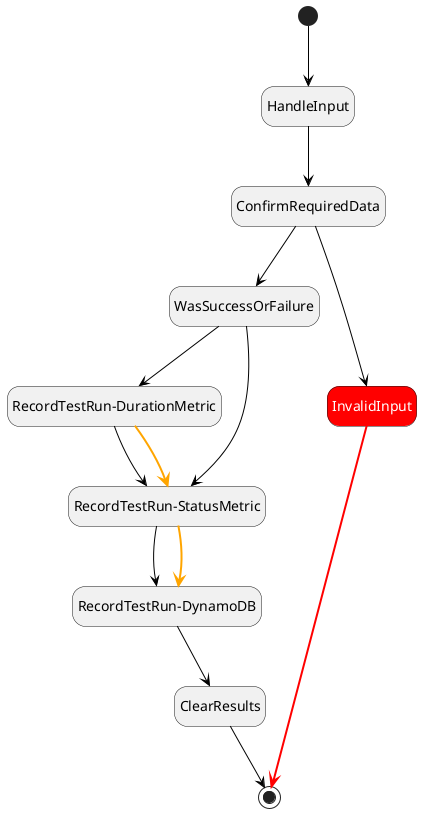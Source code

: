 
@startuml
hide empty description
skinparam LineBackgroundColor #black
skinparam ArrowColor #black
skinparam state {
    BackgroundColor<<aslFail>> #red
    FontColor<<aslFail>> #white

    BackgroundColor<<aslSucceed>> #green
    FontColor<<aslSucceed>> #white
}
state "HandleInput" as state1<<aslTask>>
state "ConfirmRequiredData" as state2<<aslChoice>>
state "WasSuccessOrFailure" as state3<<aslChoice>>
state "RecordTestRun-DurationMetric" as state4<<aslTask>>
state "RecordTestRun-StatusMetric" as state5<<aslTask>>
state "RecordTestRun-DynamoDB" as state6<<aslTask>>
state "ClearResults" as state7<<aslPass>>
state "InvalidInput" as state8<<aslFail>>
[*] --> state1
state1 --> state2
state2 --> state3
state2 --> state8
state3 --> state4
state3 --> state5
state4 --> state5
state4 -[bold,#orange]-> state5
state5 --> state6
state5 -[bold,#orange]-> state6
state6 --> state7
state7 --> [*]
state8 -[bold,#red]-> [*]
@enduml
